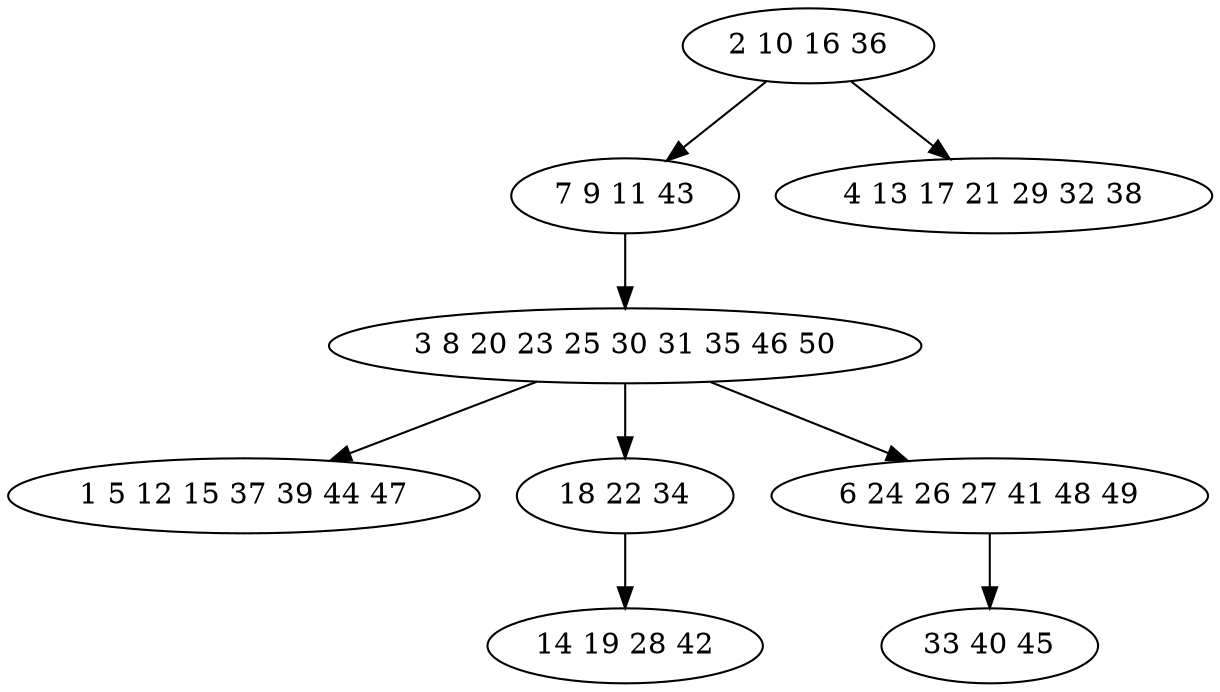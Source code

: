 digraph true_tree {
	"0" -> "1"
	"1" -> "2"
	"2" -> "3"
	"2" -> "4"
	"2" -> "5"
	"5" -> "6"
	"0" -> "7"
	"4" -> "8"
	"0" [label="2 10 16 36"];
	"1" [label="7 9 11 43"];
	"2" [label="3 8 20 23 25 30 31 35 46 50"];
	"3" [label="1 5 12 15 37 39 44 47"];
	"4" [label="18 22 34"];
	"5" [label="6 24 26 27 41 48 49"];
	"6" [label="33 40 45"];
	"7" [label="4 13 17 21 29 32 38"];
	"8" [label="14 19 28 42"];
}
